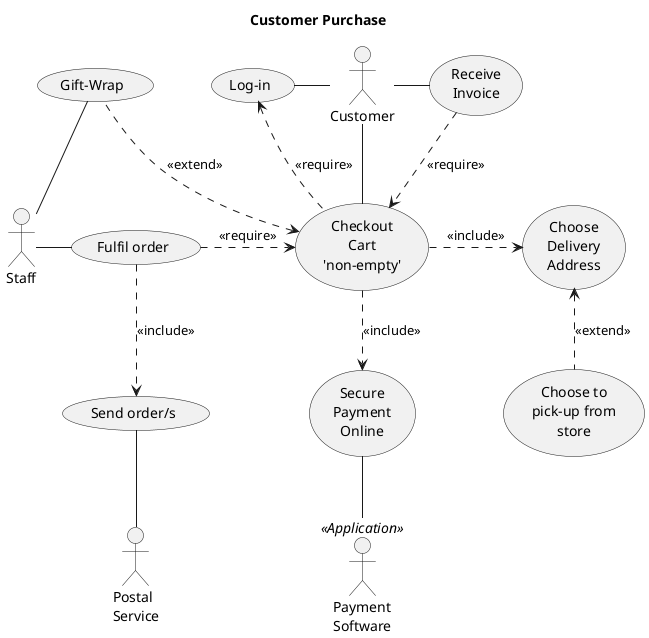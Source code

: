 @startuml Customer_Purchase

title : Customer Purchase

'actors
:Customer: as customer
:Staff: as staff
:Payment\nSoftware: as paySoft <<Application>>
:Postal\nService: as post

'usecases
(Checkout\nCart\n'non-empty') as checkout
(Log-in) as login
(Secure\nPayment\nOnline) as pay
(Gift-Wrap) as gift
(Choose\nDelivery\nAddress) as d
(Choose to\npick-up from\nstore) as pick
(Fulfil order) as fin
(Send order/s) as send
(Receive\nInvoice) as inv

'Diagram Layout
customer-down-checkout
customer-left-login
checkout-up.>login : <<require>>
checkout-.>pay : <<include>>
checkout.>d : <<include>>
d<.down-pick : <<extend>>
checkout<-down.gift : <<extend>>\t\t
paySoft-up-pay
staff-up-gift
fin.>checkout : <<require>>
staff-fin
fin-down.>send : <<include>>
send-down-post
customer-inv
inv-.>checkout : <<require>>

@enduml